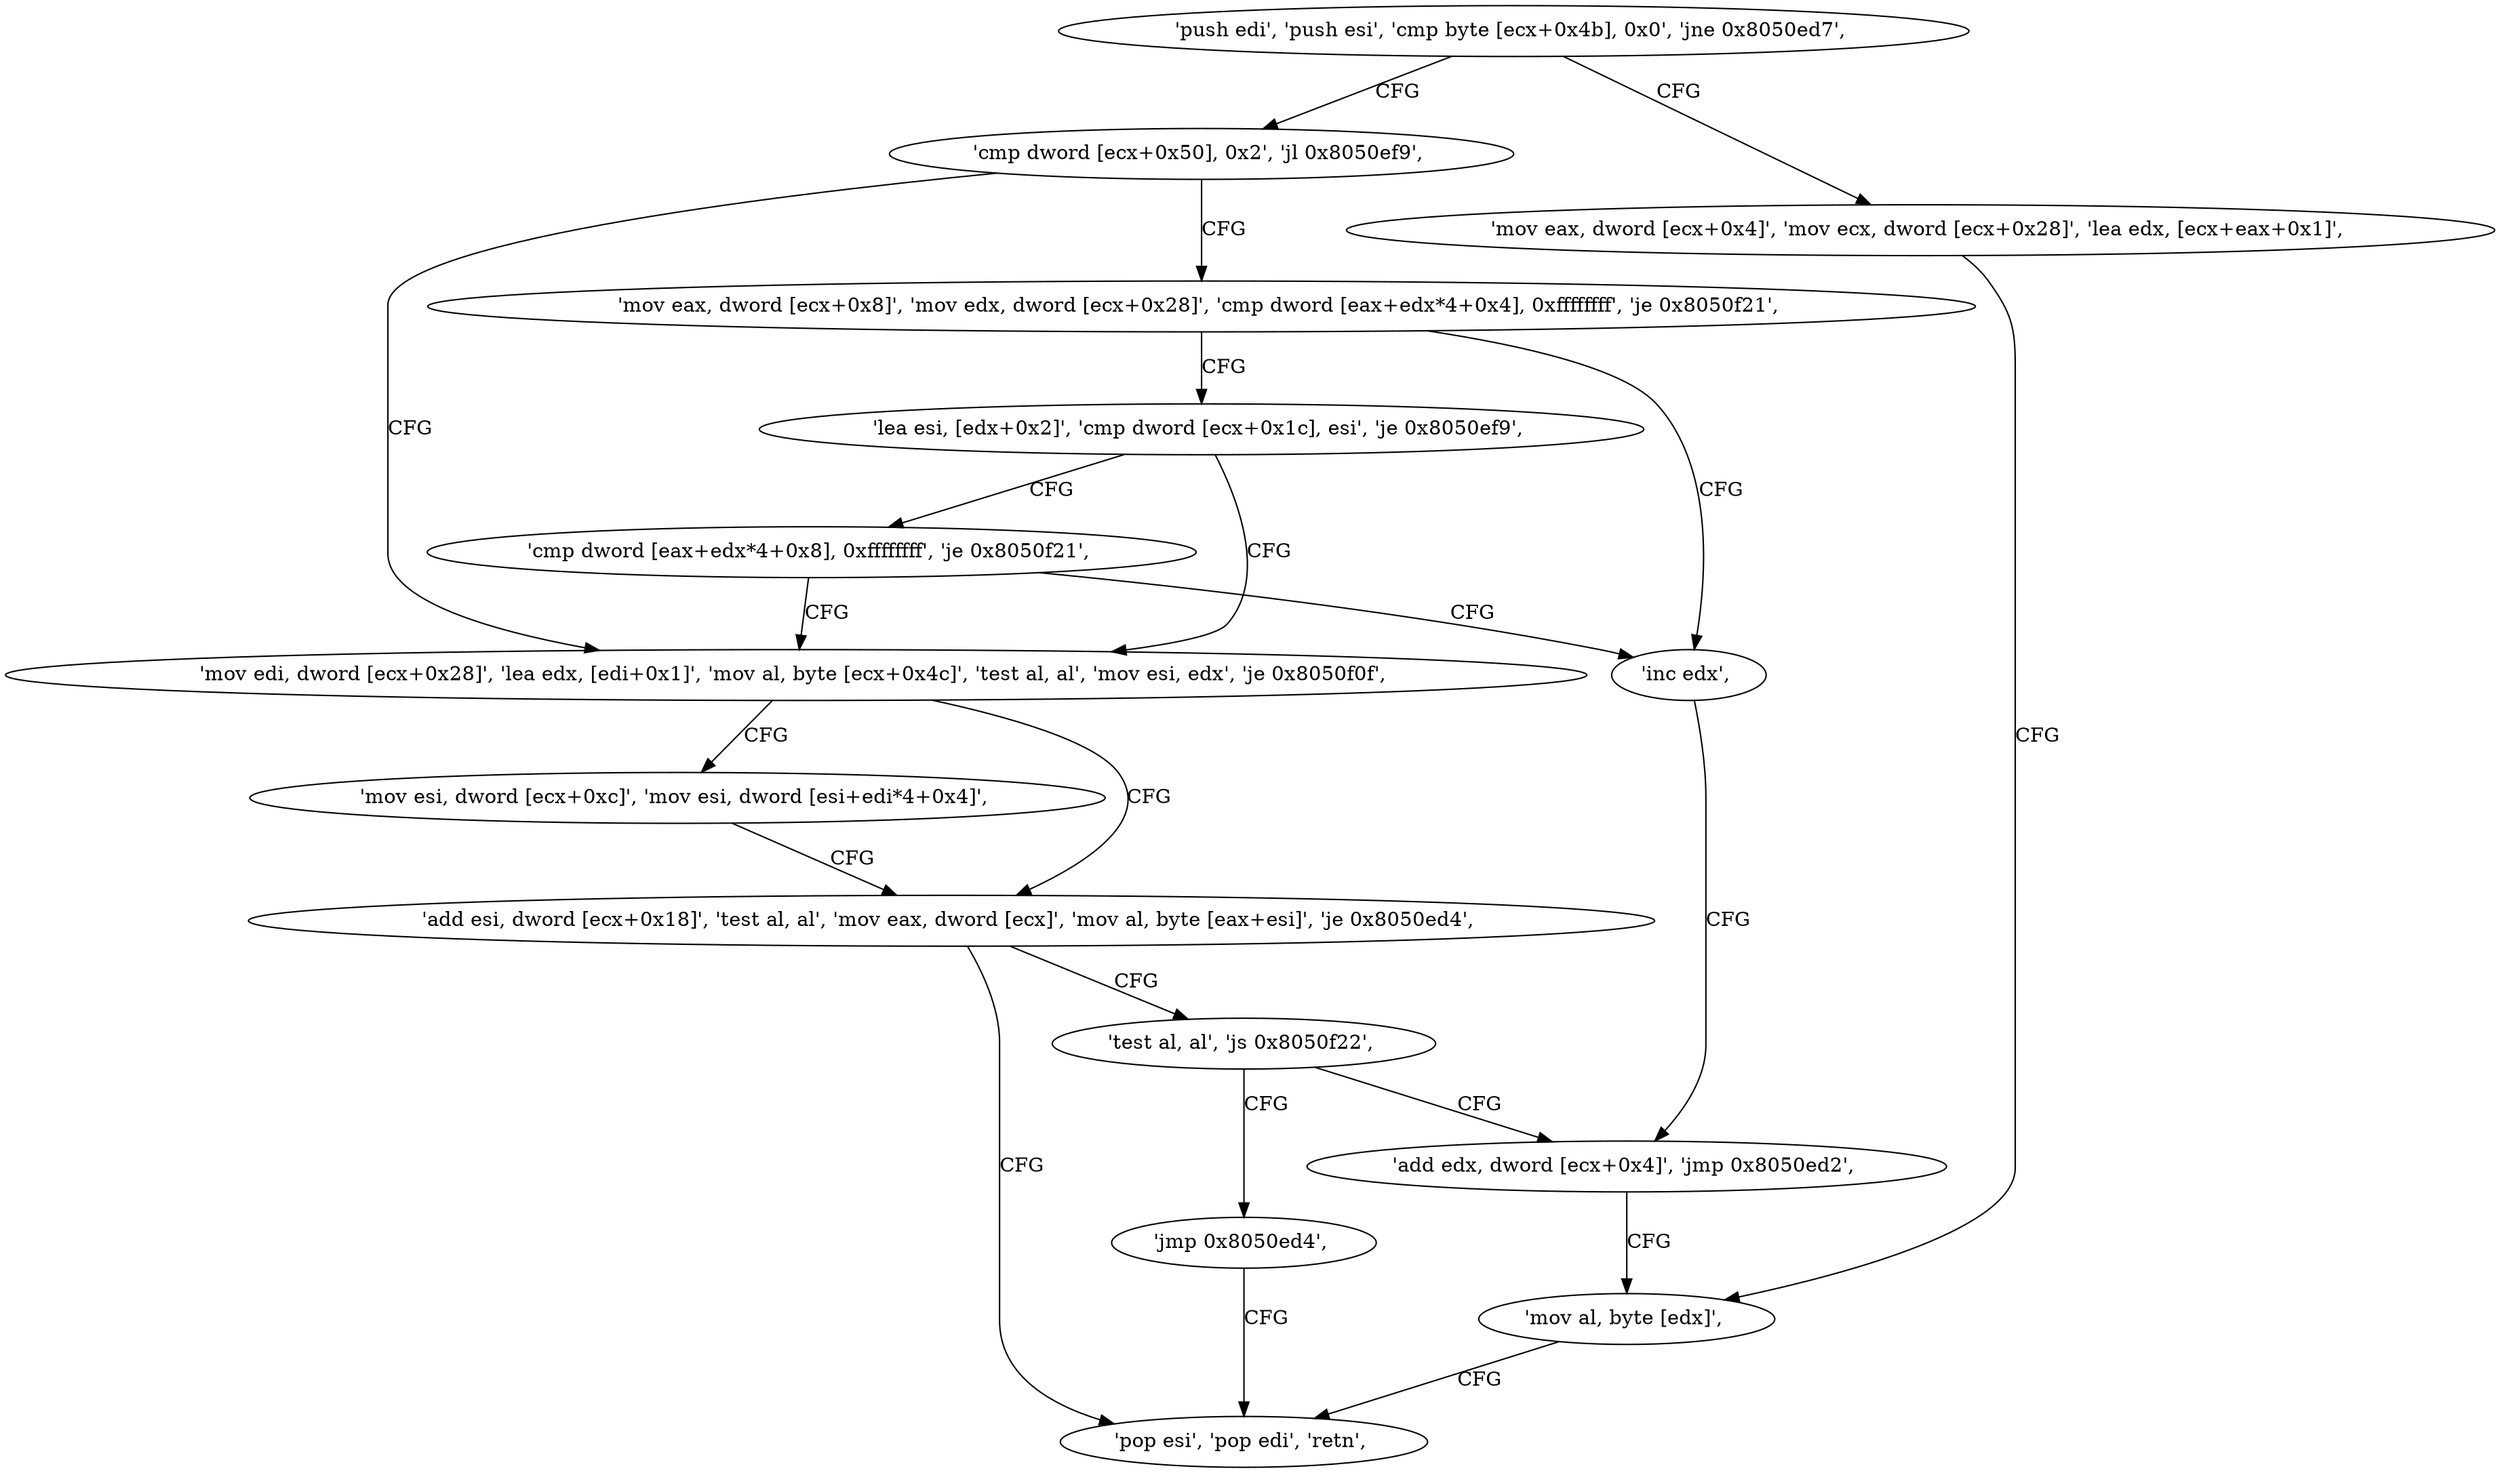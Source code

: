digraph "func" {
"134549184" [label = "'push edi', 'push esi', 'cmp byte [ecx+0x4b], 0x0', 'jne 0x8050ed7', " ]
"134549207" [label = "'cmp dword [ecx+0x50], 0x2', 'jl 0x8050ef9', " ]
"134549192" [label = "'mov eax, dword [ecx+0x4]', 'mov ecx, dword [ecx+0x28]', 'lea edx, [ecx+eax+0x1]', " ]
"134549241" [label = "'mov edi, dword [ecx+0x28]', 'lea edx, [edi+0x1]', 'mov al, byte [ecx+0x4c]', 'test al, al', 'mov esi, edx', 'je 0x8050f0f', " ]
"134549213" [label = "'mov eax, dword [ecx+0x8]', 'mov edx, dword [ecx+0x28]', 'cmp dword [eax+edx*4+0x4], 0xffffffff', 'je 0x8050f21', " ]
"134549202" [label = "'mov al, byte [edx]', " ]
"134549263" [label = "'add esi, dword [ecx+0x18]', 'test al, al', 'mov eax, dword [ecx]', 'mov al, byte [eax+esi]', 'je 0x8050ed4', " ]
"134549256" [label = "'mov esi, dword [ecx+0xc]', 'mov esi, dword [esi+edi*4+0x4]', " ]
"134549281" [label = "'inc edx', " ]
"134549226" [label = "'lea esi, [edx+0x2]', 'cmp dword [ecx+0x1c], esi', 'je 0x8050ef9', " ]
"134549204" [label = "'pop esi', 'pop edi', 'retn', " ]
"134549275" [label = "'test al, al', 'js 0x8050f22', " ]
"134549282" [label = "'add edx, dword [ecx+0x4]', 'jmp 0x8050ed2', " ]
"134549234" [label = "'cmp dword [eax+edx*4+0x8], 0xffffffff', 'je 0x8050f21', " ]
"134549279" [label = "'jmp 0x8050ed4', " ]
"134549184" -> "134549207" [ label = "CFG" ]
"134549184" -> "134549192" [ label = "CFG" ]
"134549207" -> "134549241" [ label = "CFG" ]
"134549207" -> "134549213" [ label = "CFG" ]
"134549192" -> "134549202" [ label = "CFG" ]
"134549241" -> "134549263" [ label = "CFG" ]
"134549241" -> "134549256" [ label = "CFG" ]
"134549213" -> "134549281" [ label = "CFG" ]
"134549213" -> "134549226" [ label = "CFG" ]
"134549202" -> "134549204" [ label = "CFG" ]
"134549263" -> "134549204" [ label = "CFG" ]
"134549263" -> "134549275" [ label = "CFG" ]
"134549256" -> "134549263" [ label = "CFG" ]
"134549281" -> "134549282" [ label = "CFG" ]
"134549226" -> "134549241" [ label = "CFG" ]
"134549226" -> "134549234" [ label = "CFG" ]
"134549275" -> "134549282" [ label = "CFG" ]
"134549275" -> "134549279" [ label = "CFG" ]
"134549282" -> "134549202" [ label = "CFG" ]
"134549234" -> "134549281" [ label = "CFG" ]
"134549234" -> "134549241" [ label = "CFG" ]
"134549279" -> "134549204" [ label = "CFG" ]
}
